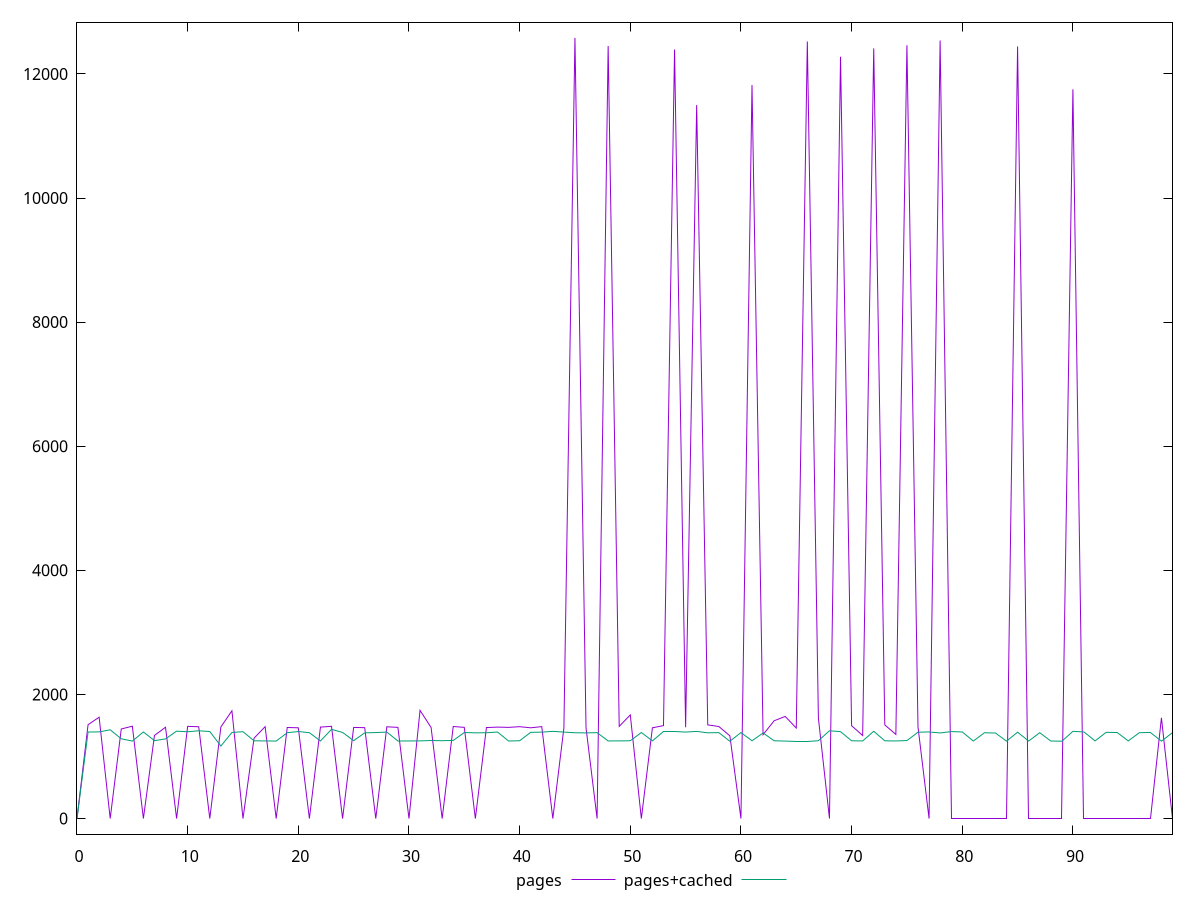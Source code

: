 reset

$pages <<EOF
0 0
1 1512
2 1633
3 0
4 1443
5 1488
6 0
7 1339
8 1471
9 0
10 1485
11 1479
12 0
13 1475
14 1736
15 0
16 1295
17 1480
18 0
19 1467
20 1462
21 0
22 1473
23 1486
24 0
25 1468
26 1464
27 0
28 1478
29 1469
30 0
31 1743
32 1466
33 0
34 1483
35 1469
36 0
37 1466
38 1473
39 1469
40 1480
41 1462
42 1481
43 0
44 1458
45 12580
46 1463
47 0
48 12450
49 1485
50 1670
51 0
52 1462
53 1497
54 12392
55 1471
56 11498
57 1509
58 1483
59 1333
60 0
61 11821
62 1351
63 1576
64 1645
65 1458
66 12522
67 1619
68 0
69 12277
70 1496
71 1337
72 12411
73 1509
74 1355
75 12462
76 1477
77 0
78 12537
79 0
80 0
81 0
82 0
83 0
84 0
85 12442
86 0
87 0
88 0
89 0
90 11751
91 0
92 0
93 0
94 0
95 0
96 0
97 0
98 1623
99 0
EOF

$pagesCached <<EOF
0 0
1 1394
2 1396
3 1430
4 1285
5 1248
6 1395
7 1255
8 1283
9 1408
10 1398
11 1414
12 1402
13 1168
14 1387
15 1399
16 1252
17 1251
18 1248
19 1383
20 1402
21 1383
22 1250
23 1437
24 1387
25 1255
26 1381
27 1385
28 1393
29 1249
30 1250
31 1251
32 1257
33 1254
34 1258
35 1386
36 1381
37 1382
38 1394
39 1249
40 1253
41 1389
42 1392
43 1405
44 1393
45 1382
46 1380
47 1384
48 1250
49 1251
50 1253
51 1386
52 1251
53 1396
54 1396
55 1393
56 1404
57 1381
58 1384
59 1245
60 1385
61 1253
62 1379
63 1253
64 1248
65 1246
66 1246
67 1254
68 1414
69 1400
70 1253
71 1250
72 1406
73 1252
74 1250
75 1256
76 1391
77 1395
78 1379
79 1401
80 1395
81 1248
82 1382
83 1378
84 1247
85 1391
86 1248
87 1383
88 1249
89 1246
90 1405
91 1395
92 1251
93 1389
94 1386
95 1251
96 1383
97 1387
98 1247
99 1384
EOF

set key outside below
set xrange [0:99]
set yrange [-251.6:12831.6]
set trange [-251.6:12831.6]
set terminal svg size 640, 520 enhanced background rgb 'white'
set output "report_00025_2021-02-22T21:38:55.199Z/uses-rel-preload/comparison/line/0_vs_1.svg"

plot $pages title "pages" with line, \
     $pagesCached title "pages+cached" with line

reset

